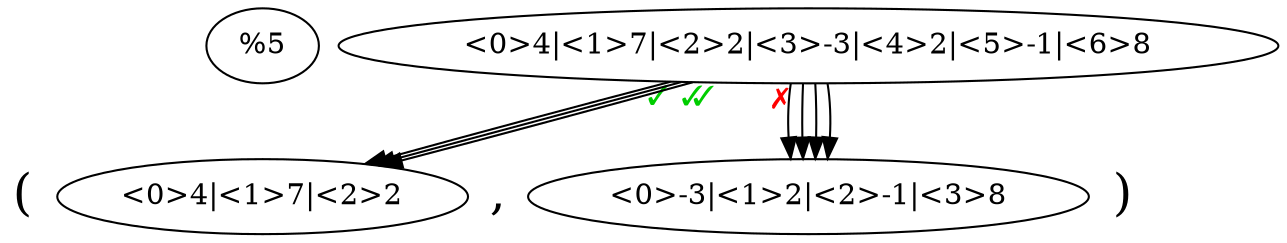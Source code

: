digraph {
  <%= File.open(File.dirname(__FILE__) + "/defaults.dot.inc", "rb").read %>

  graph [
    nodesep = 0.125
  ]

  list [label = "<0>4|<1>7|<2>2|<3>-3|<4>2|<5>-1|<6>8"]
  {
    rank = "same"
    taken [label = "<0>4|<1>7|<2>2"]
    notTaken [label = "<0>-3|<1>2|<2>-1|<3>8"]
    node [
      color = "transparent"
      fontsize = 24
      style = ""
      width = 0
      margin = 0
    ]
    op [label = "("]
    comma [label = ","]
    cp [label = ")"]
  }

  list:0:s -> taken:0:n [taillabel = "✓", shape = "none", fontcolor = "green3"]
  list:1:s -> taken:1:n [taillabel = "✓", shape = "none", fontcolor = "green3"]
  list:2:s -> taken:2:n [taillabel = "✓", shape = "none", fontcolor = "green3"]

  list:3:s -> notTaken:0:n [taillabel = "✗", fontcolor = "red"]
  list:4:s -> notTaken:1:n
  list:5:s -> notTaken:2:n
  list:6:s -> notTaken:3:n

  edge [dir = "none", penwidth = 0]
  op -> taken -> comma -> notTaken -> cp

}
